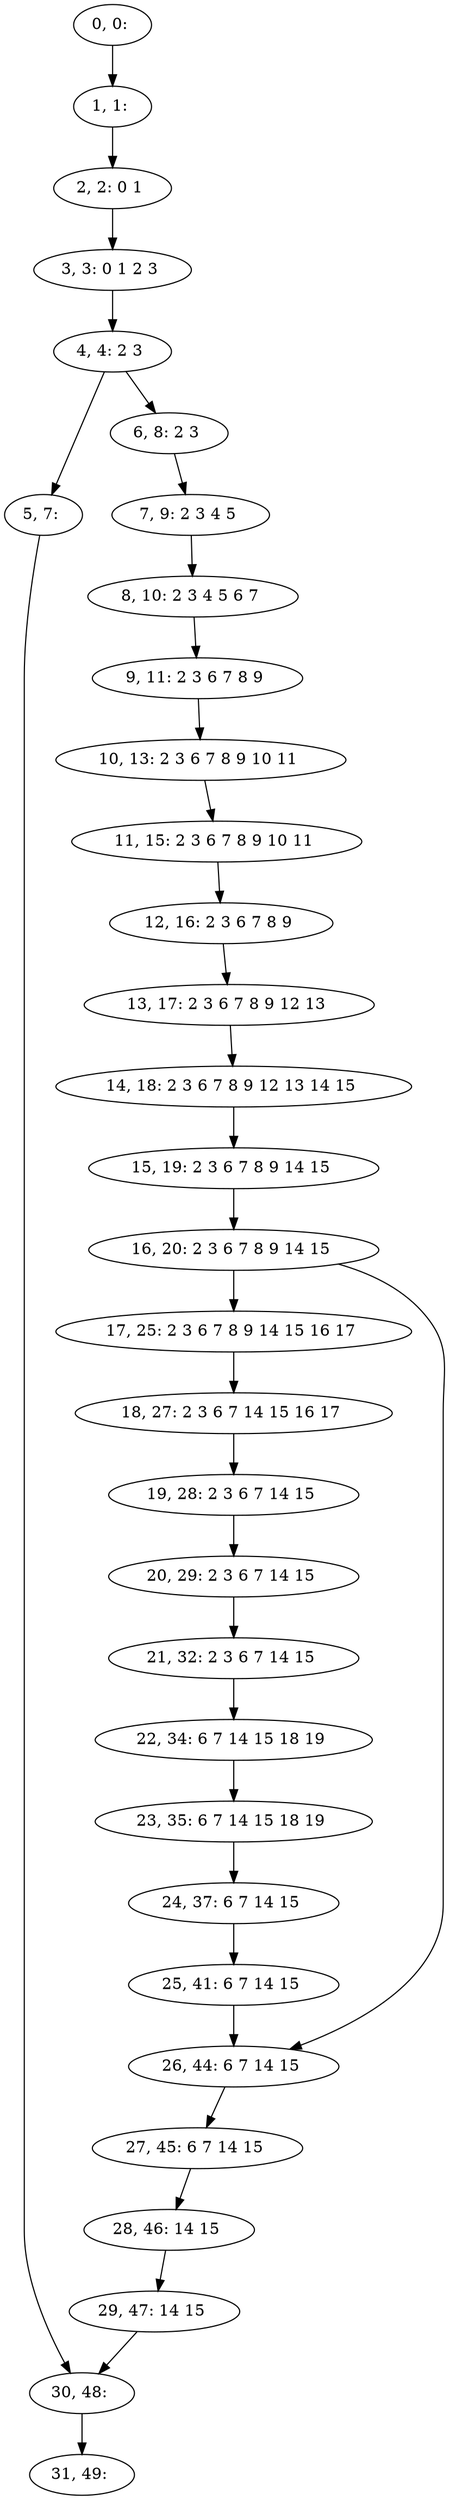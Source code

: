 digraph G {
0[label="0, 0: "];
1[label="1, 1: "];
2[label="2, 2: 0 1 "];
3[label="3, 3: 0 1 2 3 "];
4[label="4, 4: 2 3 "];
5[label="5, 7: "];
6[label="6, 8: 2 3 "];
7[label="7, 9: 2 3 4 5 "];
8[label="8, 10: 2 3 4 5 6 7 "];
9[label="9, 11: 2 3 6 7 8 9 "];
10[label="10, 13: 2 3 6 7 8 9 10 11 "];
11[label="11, 15: 2 3 6 7 8 9 10 11 "];
12[label="12, 16: 2 3 6 7 8 9 "];
13[label="13, 17: 2 3 6 7 8 9 12 13 "];
14[label="14, 18: 2 3 6 7 8 9 12 13 14 15 "];
15[label="15, 19: 2 3 6 7 8 9 14 15 "];
16[label="16, 20: 2 3 6 7 8 9 14 15 "];
17[label="17, 25: 2 3 6 7 8 9 14 15 16 17 "];
18[label="18, 27: 2 3 6 7 14 15 16 17 "];
19[label="19, 28: 2 3 6 7 14 15 "];
20[label="20, 29: 2 3 6 7 14 15 "];
21[label="21, 32: 2 3 6 7 14 15 "];
22[label="22, 34: 6 7 14 15 18 19 "];
23[label="23, 35: 6 7 14 15 18 19 "];
24[label="24, 37: 6 7 14 15 "];
25[label="25, 41: 6 7 14 15 "];
26[label="26, 44: 6 7 14 15 "];
27[label="27, 45: 6 7 14 15 "];
28[label="28, 46: 14 15 "];
29[label="29, 47: 14 15 "];
30[label="30, 48: "];
31[label="31, 49: "];
0->1 ;
1->2 ;
2->3 ;
3->4 ;
4->5 ;
4->6 ;
5->30 ;
6->7 ;
7->8 ;
8->9 ;
9->10 ;
10->11 ;
11->12 ;
12->13 ;
13->14 ;
14->15 ;
15->16 ;
16->17 ;
16->26 ;
17->18 ;
18->19 ;
19->20 ;
20->21 ;
21->22 ;
22->23 ;
23->24 ;
24->25 ;
25->26 ;
26->27 ;
27->28 ;
28->29 ;
29->30 ;
30->31 ;
}

